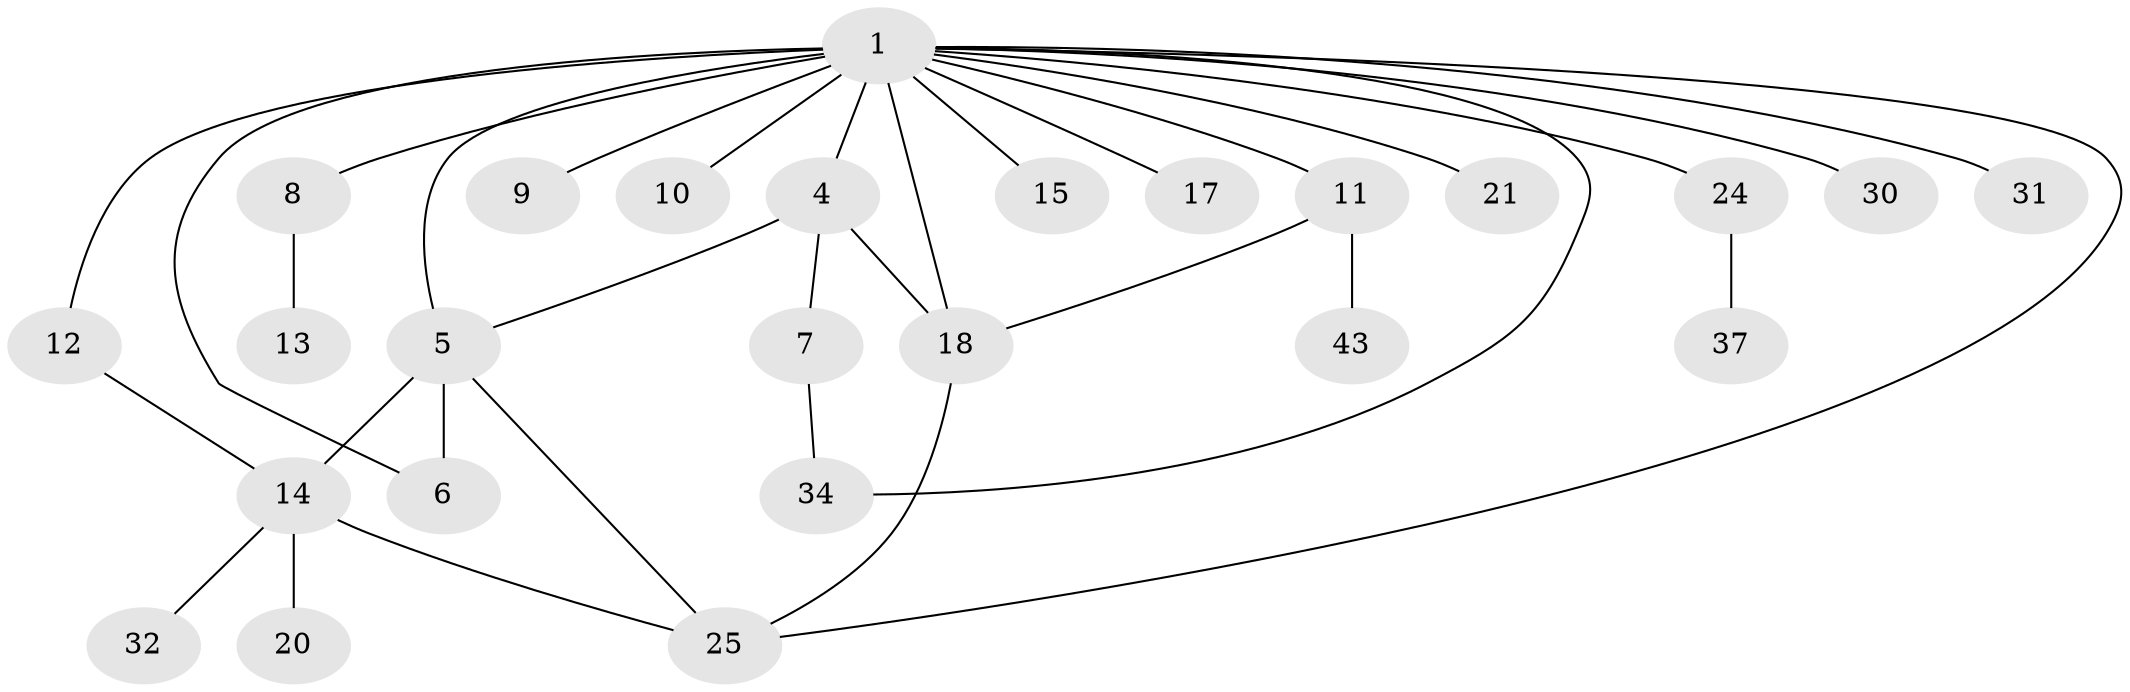 // original degree distribution, {4: 0.12, 23: 0.02, 1: 0.44, 8: 0.02, 2: 0.28, 3: 0.08, 6: 0.02, 5: 0.02}
// Generated by graph-tools (version 1.1) at 2025/14/03/09/25 04:14:22]
// undirected, 25 vertices, 33 edges
graph export_dot {
graph [start="1"]
  node [color=gray90,style=filled];
  1 [super="+2+27"];
  4 [super="+33+36+16"];
  5 [super="+23"];
  6;
  7;
  8 [super="+44"];
  9;
  10;
  11;
  12;
  13;
  14 [super="+28"];
  15;
  17;
  18 [super="+39+19+26"];
  20 [super="+22"];
  21;
  24;
  25 [super="+35+40"];
  30;
  31;
  32;
  34 [super="+45"];
  37;
  43 [super="+49"];
  1 -- 6;
  1 -- 9;
  1 -- 4 [weight=2];
  1 -- 5 [weight=3];
  1 -- 8;
  1 -- 10;
  1 -- 11;
  1 -- 12;
  1 -- 15;
  1 -- 17;
  1 -- 18;
  1 -- 21;
  1 -- 24;
  1 -- 25;
  1 -- 30;
  1 -- 31;
  1 -- 34;
  4 -- 7;
  4 -- 5;
  4 -- 18;
  5 -- 14;
  5 -- 25;
  5 -- 6;
  7 -- 34;
  8 -- 13;
  11 -- 43;
  11 -- 18;
  12 -- 14;
  14 -- 20 [weight=2];
  14 -- 25;
  14 -- 32;
  18 -- 25;
  24 -- 37;
}
